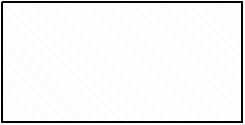 <mxfile>
    <diagram id="z1LcHCbFfSGAMSFOwjfK" name="Page-1">
        <mxGraphModel dx="937" dy="720" grid="1" gridSize="10" guides="0" tooltips="1" connect="1" arrows="1" fold="1" page="0" pageScale="1" pageWidth="850" pageHeight="1100" math="0" shadow="0">
            <root>
                <mxCell id="0"/>
                <mxCell id="1" parent="0"/>
                <mxCell id="2" value="" style="verticalLabelPosition=bottom;verticalAlign=top;html=1;shape=mxgraph.basic.patternFillRect;fillStyle=diagRev;step=5;fillStrokeWidth=0.2;fillStrokeColor=#dddddd;" vertex="1" parent="1">
                    <mxGeometry x="120" y="150" width="120" height="60" as="geometry"/>
                </mxCell>
            </root>
        </mxGraphModel>
    </diagram>
</mxfile>